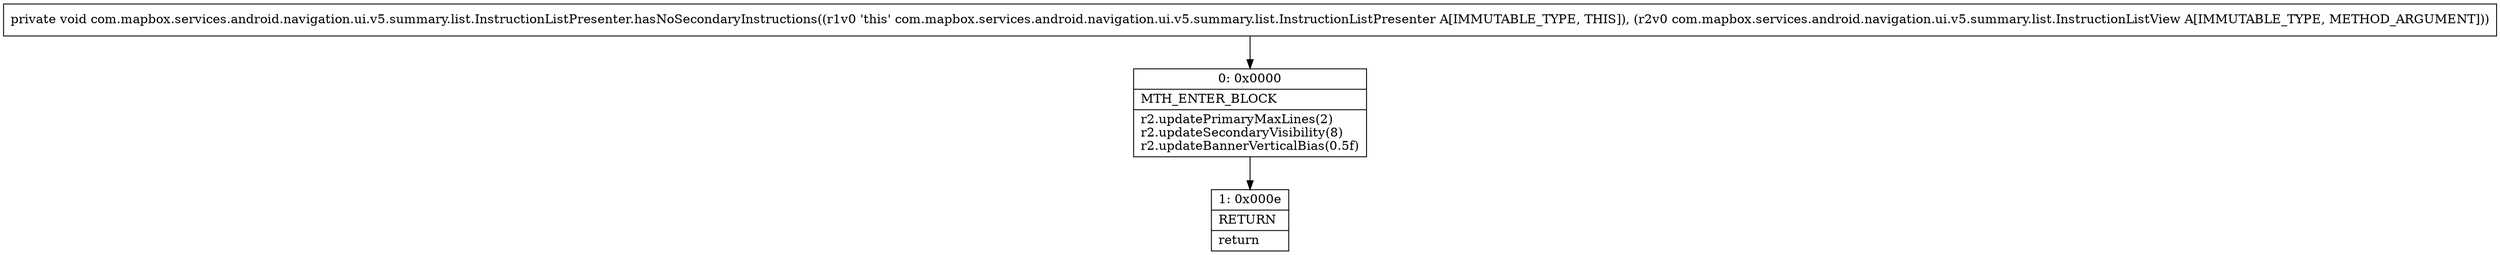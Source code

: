 digraph "CFG forcom.mapbox.services.android.navigation.ui.v5.summary.list.InstructionListPresenter.hasNoSecondaryInstructions(Lcom\/mapbox\/services\/android\/navigation\/ui\/v5\/summary\/list\/InstructionListView;)V" {
Node_0 [shape=record,label="{0\:\ 0x0000|MTH_ENTER_BLOCK\l|r2.updatePrimaryMaxLines(2)\lr2.updateSecondaryVisibility(8)\lr2.updateBannerVerticalBias(0.5f)\l}"];
Node_1 [shape=record,label="{1\:\ 0x000e|RETURN\l|return\l}"];
MethodNode[shape=record,label="{private void com.mapbox.services.android.navigation.ui.v5.summary.list.InstructionListPresenter.hasNoSecondaryInstructions((r1v0 'this' com.mapbox.services.android.navigation.ui.v5.summary.list.InstructionListPresenter A[IMMUTABLE_TYPE, THIS]), (r2v0 com.mapbox.services.android.navigation.ui.v5.summary.list.InstructionListView A[IMMUTABLE_TYPE, METHOD_ARGUMENT])) }"];
MethodNode -> Node_0;
Node_0 -> Node_1;
}

